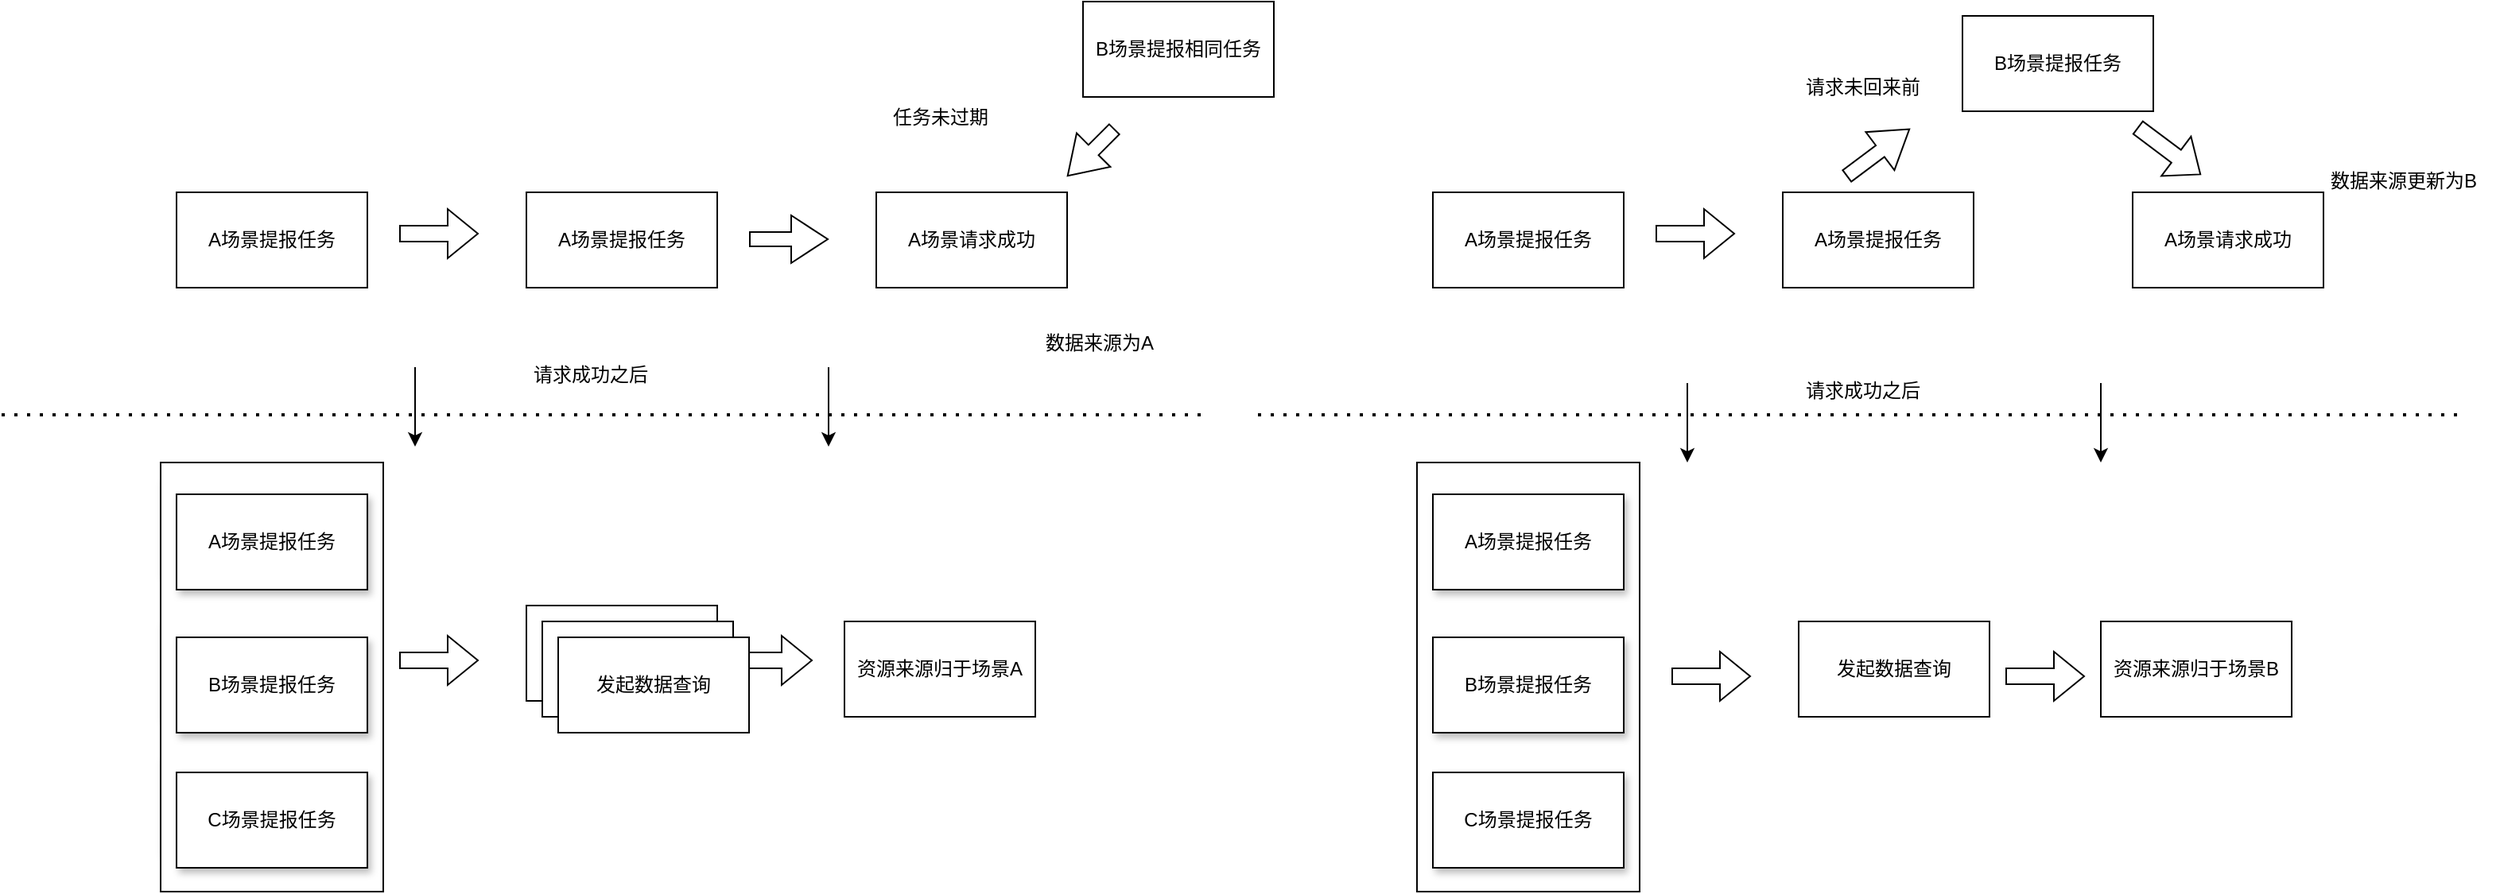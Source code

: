 <mxfile version="24.7.6">
  <diagram name="第 1 页" id="3ezKA8o1Gz_NPELWPCR8">
    <mxGraphModel dx="1593" dy="742" grid="1" gridSize="10" guides="1" tooltips="1" connect="1" arrows="1" fold="1" page="1" pageScale="1" pageWidth="827" pageHeight="1169" math="0" shadow="0">
      <root>
        <mxCell id="0" />
        <mxCell id="1" parent="0" />
        <mxCell id="CZnygBfrqToYUIKpiiIy-8" value="A场景提报任务" style="rounded=0;whiteSpace=wrap;html=1;shadow=1;" vertex="1" parent="1">
          <mxGeometry x="150" y="400" width="120" height="60" as="geometry" />
        </mxCell>
        <mxCell id="CZnygBfrqToYUIKpiiIy-10" value="B场景提报任务" style="rounded=0;whiteSpace=wrap;html=1;shadow=1;" vertex="1" parent="1">
          <mxGeometry x="150" y="490" width="120" height="60" as="geometry" />
        </mxCell>
        <mxCell id="CZnygBfrqToYUIKpiiIy-11" value="C场景提报任务" style="rounded=0;whiteSpace=wrap;html=1;shadow=1;" vertex="1" parent="1">
          <mxGeometry x="150" y="575" width="120" height="60" as="geometry" />
        </mxCell>
        <mxCell id="CZnygBfrqToYUIKpiiIy-12" value="发起数据查询" style="rounded=0;whiteSpace=wrap;html=1;" vertex="1" parent="1">
          <mxGeometry x="380" y="480" width="120" height="60" as="geometry" />
        </mxCell>
        <mxCell id="CZnygBfrqToYUIKpiiIy-13" value="" style="endArrow=none;dashed=1;html=1;dashPattern=1 3;strokeWidth=2;rounded=0;" edge="1" parent="1">
          <mxGeometry width="50" height="50" relative="1" as="geometry">
            <mxPoint x="50" y="360" as="sourcePoint" />
            <mxPoint x="810" y="360" as="targetPoint" />
          </mxGeometry>
        </mxCell>
        <mxCell id="CZnygBfrqToYUIKpiiIy-14" value="请求成功之后" style="text;html=1;align=center;verticalAlign=middle;resizable=0;points=[];autosize=1;strokeColor=none;fillColor=none;" vertex="1" parent="1">
          <mxGeometry x="370" y="320" width="100" height="30" as="geometry" />
        </mxCell>
        <mxCell id="CZnygBfrqToYUIKpiiIy-15" value="" style="endArrow=classic;html=1;rounded=0;" edge="1" parent="1">
          <mxGeometry width="50" height="50" relative="1" as="geometry">
            <mxPoint x="310" y="330" as="sourcePoint" />
            <mxPoint x="310" y="380" as="targetPoint" />
          </mxGeometry>
        </mxCell>
        <mxCell id="CZnygBfrqToYUIKpiiIy-16" value="" style="endArrow=classic;html=1;rounded=0;" edge="1" parent="1">
          <mxGeometry width="50" height="50" relative="1" as="geometry">
            <mxPoint x="570" y="330" as="sourcePoint" />
            <mxPoint x="570" y="380" as="targetPoint" />
          </mxGeometry>
        </mxCell>
        <mxCell id="CZnygBfrqToYUIKpiiIy-18" value="" style="shape=flexArrow;endArrow=classic;html=1;rounded=0;" edge="1" parent="1">
          <mxGeometry width="50" height="50" relative="1" as="geometry">
            <mxPoint x="300" y="514.5" as="sourcePoint" />
            <mxPoint x="350" y="514.5" as="targetPoint" />
          </mxGeometry>
        </mxCell>
        <mxCell id="CZnygBfrqToYUIKpiiIy-20" value="" style="shape=flexArrow;endArrow=classic;html=1;rounded=0;" edge="1" parent="1">
          <mxGeometry width="50" height="50" relative="1" as="geometry">
            <mxPoint x="510" y="514.5" as="sourcePoint" />
            <mxPoint x="560" y="514.5" as="targetPoint" />
          </mxGeometry>
        </mxCell>
        <mxCell id="CZnygBfrqToYUIKpiiIy-22" value="A场景提报任务" style="rounded=0;whiteSpace=wrap;html=1;" vertex="1" parent="1">
          <mxGeometry x="160" y="220" width="120" height="60" as="geometry" />
        </mxCell>
        <mxCell id="CZnygBfrqToYUIKpiiIy-23" value="A场景提报任务" style="rounded=0;whiteSpace=wrap;html=1;" vertex="1" parent="1">
          <mxGeometry x="380" y="220" width="120" height="60" as="geometry" />
        </mxCell>
        <mxCell id="CZnygBfrqToYUIKpiiIy-24" value="" style="shape=flexArrow;endArrow=classic;html=1;rounded=0;" edge="1" parent="1">
          <mxGeometry width="50" height="50" relative="1" as="geometry">
            <mxPoint x="300" y="246" as="sourcePoint" />
            <mxPoint x="350" y="246" as="targetPoint" />
          </mxGeometry>
        </mxCell>
        <mxCell id="CZnygBfrqToYUIKpiiIy-25" value="A场景请求成功" style="rounded=0;whiteSpace=wrap;html=1;" vertex="1" parent="1">
          <mxGeometry x="600" y="220" width="120" height="60" as="geometry" />
        </mxCell>
        <mxCell id="CZnygBfrqToYUIKpiiIy-26" value="" style="shape=flexArrow;endArrow=classic;html=1;rounded=0;width=9;endSize=7.33;" edge="1" parent="1">
          <mxGeometry width="50" height="50" relative="1" as="geometry">
            <mxPoint x="520" y="249.5" as="sourcePoint" />
            <mxPoint x="570" y="249.5" as="targetPoint" />
          </mxGeometry>
        </mxCell>
        <mxCell id="CZnygBfrqToYUIKpiiIy-27" value="" style="rounded=0;whiteSpace=wrap;html=1;" vertex="1" parent="1">
          <mxGeometry x="150" y="390" width="140" height="270" as="geometry" />
        </mxCell>
        <mxCell id="CZnygBfrqToYUIKpiiIy-28" value="A场景提报任务" style="rounded=0;whiteSpace=wrap;html=1;shadow=1;" vertex="1" parent="1">
          <mxGeometry x="160" y="410" width="120" height="60" as="geometry" />
        </mxCell>
        <mxCell id="CZnygBfrqToYUIKpiiIy-29" value="B场景提报任务" style="rounded=0;whiteSpace=wrap;html=1;shadow=1;" vertex="1" parent="1">
          <mxGeometry x="160" y="500" width="120" height="60" as="geometry" />
        </mxCell>
        <mxCell id="CZnygBfrqToYUIKpiiIy-30" value="C场景提报任务" style="rounded=0;whiteSpace=wrap;html=1;shadow=1;" vertex="1" parent="1">
          <mxGeometry x="160" y="585" width="120" height="60" as="geometry" />
        </mxCell>
        <mxCell id="CZnygBfrqToYUIKpiiIy-31" value="发起数据查询" style="rounded=0;whiteSpace=wrap;html=1;" vertex="1" parent="1">
          <mxGeometry x="390" y="490" width="120" height="60" as="geometry" />
        </mxCell>
        <mxCell id="CZnygBfrqToYUIKpiiIy-36" value="资源来源归于场景A" style="rounded=0;whiteSpace=wrap;html=1;" vertex="1" parent="1">
          <mxGeometry x="580" y="490" width="120" height="60" as="geometry" />
        </mxCell>
        <mxCell id="CZnygBfrqToYUIKpiiIy-38" value="" style="endArrow=none;dashed=1;html=1;dashPattern=1 3;strokeWidth=2;rounded=0;" edge="1" parent="1">
          <mxGeometry width="50" height="50" relative="1" as="geometry">
            <mxPoint x="840" y="360" as="sourcePoint" />
            <mxPoint x="1600" y="360" as="targetPoint" />
          </mxGeometry>
        </mxCell>
        <mxCell id="CZnygBfrqToYUIKpiiIy-40" value="A场景提报任务" style="rounded=0;whiteSpace=wrap;html=1;" vertex="1" parent="1">
          <mxGeometry x="950" y="220" width="120" height="60" as="geometry" />
        </mxCell>
        <mxCell id="CZnygBfrqToYUIKpiiIy-41" value="A场景提报任务" style="rounded=0;whiteSpace=wrap;html=1;" vertex="1" parent="1">
          <mxGeometry x="1170" y="220" width="120" height="60" as="geometry" />
        </mxCell>
        <mxCell id="CZnygBfrqToYUIKpiiIy-42" value="" style="shape=flexArrow;endArrow=classic;html=1;rounded=0;" edge="1" parent="1">
          <mxGeometry width="50" height="50" relative="1" as="geometry">
            <mxPoint x="1090" y="246" as="sourcePoint" />
            <mxPoint x="1140" y="246" as="targetPoint" />
          </mxGeometry>
        </mxCell>
        <mxCell id="CZnygBfrqToYUIKpiiIy-43" value="A场景请求成功" style="rounded=0;whiteSpace=wrap;html=1;" vertex="1" parent="1">
          <mxGeometry x="1390" y="220" width="120" height="60" as="geometry" />
        </mxCell>
        <mxCell id="CZnygBfrqToYUIKpiiIy-44" value="" style="shape=flexArrow;endArrow=classic;html=1;rounded=0;width=9;endSize=7.33;" edge="1" parent="1">
          <mxGeometry width="50" height="50" relative="1" as="geometry">
            <mxPoint x="1210" y="210" as="sourcePoint" />
            <mxPoint x="1250" y="180" as="targetPoint" />
          </mxGeometry>
        </mxCell>
        <mxCell id="CZnygBfrqToYUIKpiiIy-45" value="" style="rounded=0;whiteSpace=wrap;html=1;" vertex="1" parent="1">
          <mxGeometry x="940" y="390" width="140" height="270" as="geometry" />
        </mxCell>
        <mxCell id="CZnygBfrqToYUIKpiiIy-46" value="A场景提报任务" style="rounded=0;whiteSpace=wrap;html=1;shadow=1;" vertex="1" parent="1">
          <mxGeometry x="950" y="410" width="120" height="60" as="geometry" />
        </mxCell>
        <mxCell id="CZnygBfrqToYUIKpiiIy-47" value="B场景提报任务" style="rounded=0;whiteSpace=wrap;html=1;shadow=1;" vertex="1" parent="1">
          <mxGeometry x="950" y="500" width="120" height="60" as="geometry" />
        </mxCell>
        <mxCell id="CZnygBfrqToYUIKpiiIy-48" value="C场景提报任务" style="rounded=0;whiteSpace=wrap;html=1;shadow=1;" vertex="1" parent="1">
          <mxGeometry x="950" y="585" width="120" height="60" as="geometry" />
        </mxCell>
        <mxCell id="CZnygBfrqToYUIKpiiIy-49" value="发起数据查询" style="rounded=0;whiteSpace=wrap;html=1;" vertex="1" parent="1">
          <mxGeometry x="1180" y="490" width="120" height="60" as="geometry" />
        </mxCell>
        <mxCell id="CZnygBfrqToYUIKpiiIy-50" value="请求成功之后" style="text;html=1;align=center;verticalAlign=middle;resizable=0;points=[];autosize=1;strokeColor=none;fillColor=none;" vertex="1" parent="1">
          <mxGeometry x="1170" y="330" width="100" height="30" as="geometry" />
        </mxCell>
        <mxCell id="CZnygBfrqToYUIKpiiIy-51" value="" style="endArrow=classic;html=1;rounded=0;" edge="1" parent="1">
          <mxGeometry width="50" height="50" relative="1" as="geometry">
            <mxPoint x="1110" y="340" as="sourcePoint" />
            <mxPoint x="1110" y="390" as="targetPoint" />
          </mxGeometry>
        </mxCell>
        <mxCell id="CZnygBfrqToYUIKpiiIy-52" value="" style="endArrow=classic;html=1;rounded=0;" edge="1" parent="1">
          <mxGeometry width="50" height="50" relative="1" as="geometry">
            <mxPoint x="1370" y="340" as="sourcePoint" />
            <mxPoint x="1370" y="390" as="targetPoint" />
          </mxGeometry>
        </mxCell>
        <mxCell id="CZnygBfrqToYUIKpiiIy-53" value="" style="shape=flexArrow;endArrow=classic;html=1;rounded=0;" edge="1" parent="1">
          <mxGeometry width="50" height="50" relative="1" as="geometry">
            <mxPoint x="1100" y="524.5" as="sourcePoint" />
            <mxPoint x="1150" y="524.5" as="targetPoint" />
          </mxGeometry>
        </mxCell>
        <mxCell id="CZnygBfrqToYUIKpiiIy-54" value="资源来源归于场景B" style="rounded=0;whiteSpace=wrap;html=1;" vertex="1" parent="1">
          <mxGeometry x="1370" y="490" width="120" height="60" as="geometry" />
        </mxCell>
        <mxCell id="CZnygBfrqToYUIKpiiIy-55" value="" style="shape=flexArrow;endArrow=classic;html=1;rounded=0;" edge="1" parent="1">
          <mxGeometry width="50" height="50" relative="1" as="geometry">
            <mxPoint x="1310" y="524.5" as="sourcePoint" />
            <mxPoint x="1360" y="524.5" as="targetPoint" />
          </mxGeometry>
        </mxCell>
        <mxCell id="CZnygBfrqToYUIKpiiIy-56" value="B场景提报任务" style="rounded=0;whiteSpace=wrap;html=1;" vertex="1" parent="1">
          <mxGeometry x="1283" y="109" width="120" height="60" as="geometry" />
        </mxCell>
        <mxCell id="CZnygBfrqToYUIKpiiIy-57" value="" style="shape=flexArrow;endArrow=classic;html=1;rounded=0;" edge="1" parent="1">
          <mxGeometry width="50" height="50" relative="1" as="geometry">
            <mxPoint x="1393" y="179" as="sourcePoint" />
            <mxPoint x="1433" y="209" as="targetPoint" />
          </mxGeometry>
        </mxCell>
        <mxCell id="CZnygBfrqToYUIKpiiIy-58" value="请求未回来前" style="text;html=1;align=center;verticalAlign=middle;resizable=0;points=[];autosize=1;strokeColor=none;fillColor=none;" vertex="1" parent="1">
          <mxGeometry x="1170" y="139" width="100" height="30" as="geometry" />
        </mxCell>
        <mxCell id="CZnygBfrqToYUIKpiiIy-59" value="发起数据查询" style="rounded=0;whiteSpace=wrap;html=1;" vertex="1" parent="1">
          <mxGeometry x="400" y="500" width="120" height="60" as="geometry" />
        </mxCell>
        <mxCell id="CZnygBfrqToYUIKpiiIy-60" value="B场景提报相同任务" style="rounded=0;whiteSpace=wrap;html=1;" vertex="1" parent="1">
          <mxGeometry x="730" y="100" width="120" height="60" as="geometry" />
        </mxCell>
        <mxCell id="CZnygBfrqToYUIKpiiIy-61" value="" style="shape=flexArrow;endArrow=classic;html=1;rounded=0;width=9;endSize=7.33;" edge="1" parent="1">
          <mxGeometry width="50" height="50" relative="1" as="geometry">
            <mxPoint x="750" y="180" as="sourcePoint" />
            <mxPoint x="720" y="210" as="targetPoint" />
          </mxGeometry>
        </mxCell>
        <mxCell id="CZnygBfrqToYUIKpiiIy-62" value="任务未过期" style="text;html=1;align=center;verticalAlign=middle;resizable=0;points=[];autosize=1;strokeColor=none;fillColor=none;" vertex="1" parent="1">
          <mxGeometry x="600" y="158" width="80" height="30" as="geometry" />
        </mxCell>
        <mxCell id="CZnygBfrqToYUIKpiiIy-64" value="数据来源更新为B" style="text;html=1;align=center;verticalAlign=middle;resizable=0;points=[];autosize=1;strokeColor=none;fillColor=none;" vertex="1" parent="1">
          <mxGeometry x="1500" y="198" width="120" height="30" as="geometry" />
        </mxCell>
        <mxCell id="CZnygBfrqToYUIKpiiIy-65" value="数据来源为A" style="text;html=1;align=center;verticalAlign=middle;resizable=0;points=[];autosize=1;strokeColor=none;fillColor=none;" vertex="1" parent="1">
          <mxGeometry x="695" y="300" width="90" height="30" as="geometry" />
        </mxCell>
      </root>
    </mxGraphModel>
  </diagram>
</mxfile>
